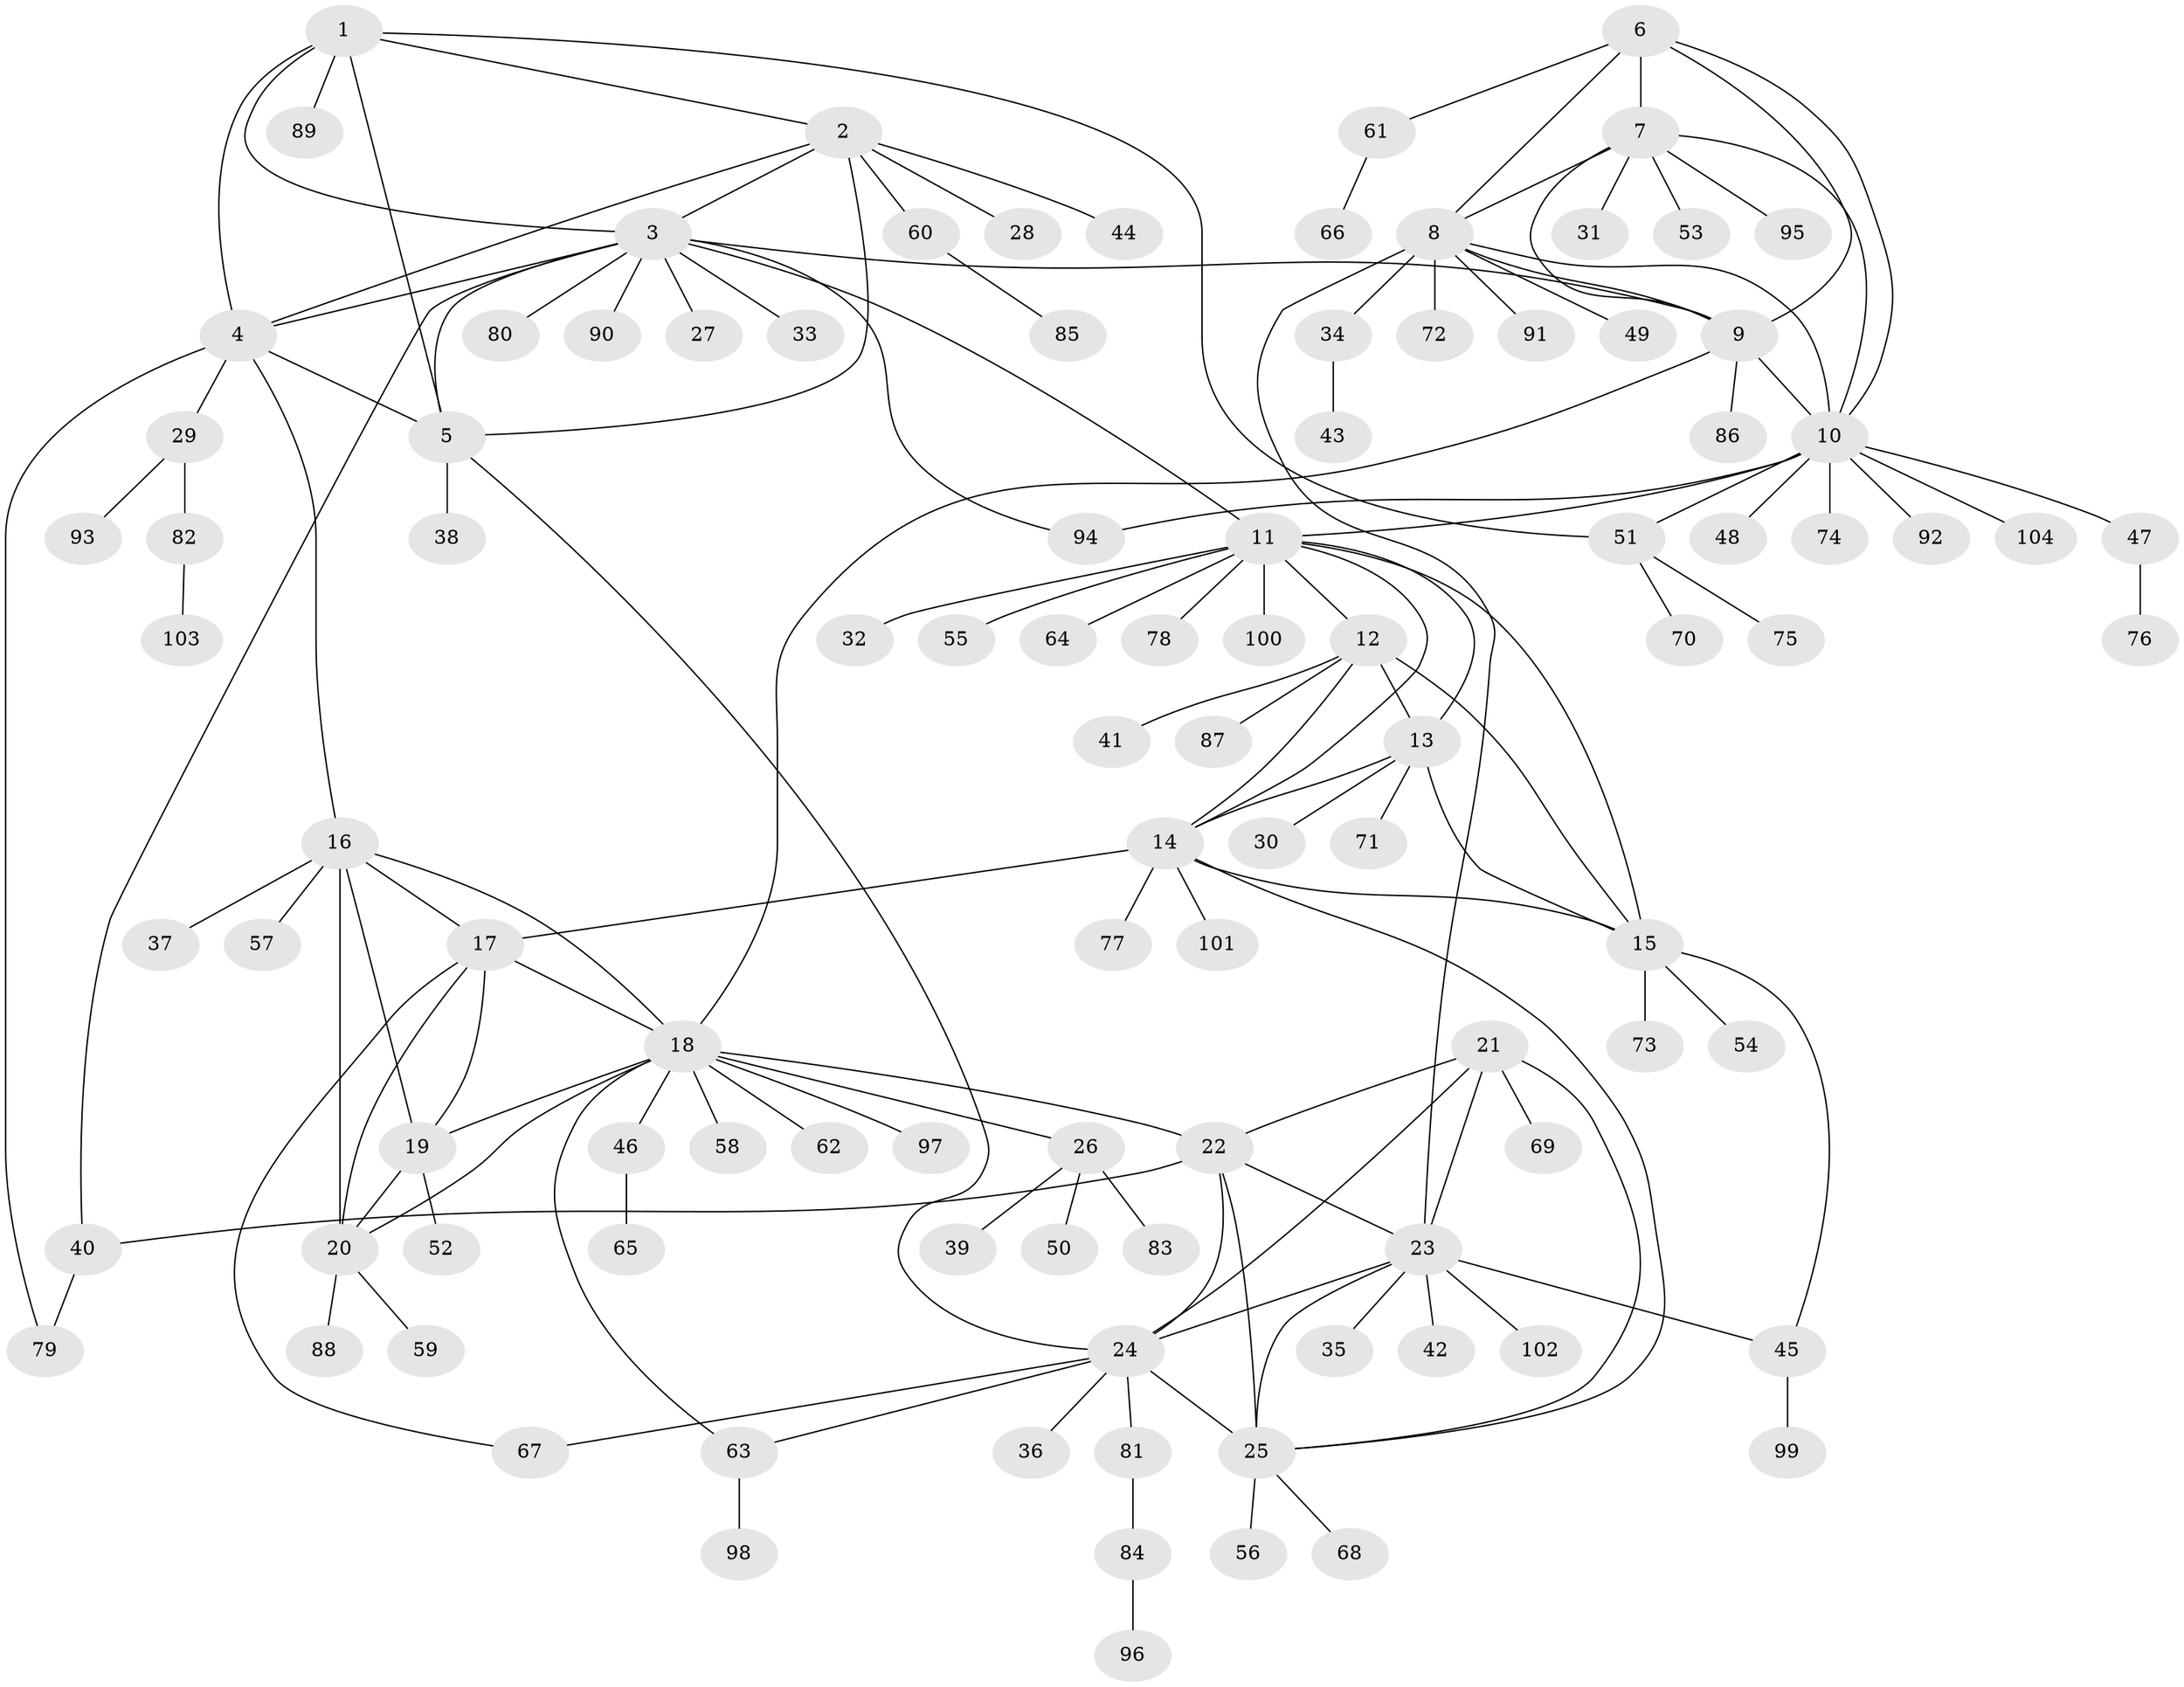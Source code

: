 // Generated by graph-tools (version 1.1) at 2025/26/03/09/25 03:26:37]
// undirected, 104 vertices, 146 edges
graph export_dot {
graph [start="1"]
  node [color=gray90,style=filled];
  1;
  2;
  3;
  4;
  5;
  6;
  7;
  8;
  9;
  10;
  11;
  12;
  13;
  14;
  15;
  16;
  17;
  18;
  19;
  20;
  21;
  22;
  23;
  24;
  25;
  26;
  27;
  28;
  29;
  30;
  31;
  32;
  33;
  34;
  35;
  36;
  37;
  38;
  39;
  40;
  41;
  42;
  43;
  44;
  45;
  46;
  47;
  48;
  49;
  50;
  51;
  52;
  53;
  54;
  55;
  56;
  57;
  58;
  59;
  60;
  61;
  62;
  63;
  64;
  65;
  66;
  67;
  68;
  69;
  70;
  71;
  72;
  73;
  74;
  75;
  76;
  77;
  78;
  79;
  80;
  81;
  82;
  83;
  84;
  85;
  86;
  87;
  88;
  89;
  90;
  91;
  92;
  93;
  94;
  95;
  96;
  97;
  98;
  99;
  100;
  101;
  102;
  103;
  104;
  1 -- 2;
  1 -- 3;
  1 -- 4;
  1 -- 5;
  1 -- 51;
  1 -- 89;
  2 -- 3;
  2 -- 4;
  2 -- 5;
  2 -- 28;
  2 -- 44;
  2 -- 60;
  3 -- 4;
  3 -- 5;
  3 -- 9;
  3 -- 11;
  3 -- 27;
  3 -- 33;
  3 -- 40;
  3 -- 80;
  3 -- 90;
  3 -- 94;
  4 -- 5;
  4 -- 16;
  4 -- 29;
  4 -- 79;
  5 -- 24;
  5 -- 38;
  6 -- 7;
  6 -- 8;
  6 -- 9;
  6 -- 10;
  6 -- 61;
  7 -- 8;
  7 -- 9;
  7 -- 10;
  7 -- 31;
  7 -- 53;
  7 -- 95;
  8 -- 9;
  8 -- 10;
  8 -- 23;
  8 -- 34;
  8 -- 49;
  8 -- 72;
  8 -- 91;
  9 -- 10;
  9 -- 18;
  9 -- 86;
  10 -- 11;
  10 -- 47;
  10 -- 48;
  10 -- 51;
  10 -- 74;
  10 -- 92;
  10 -- 94;
  10 -- 104;
  11 -- 12;
  11 -- 13;
  11 -- 14;
  11 -- 15;
  11 -- 32;
  11 -- 55;
  11 -- 64;
  11 -- 78;
  11 -- 100;
  12 -- 13;
  12 -- 14;
  12 -- 15;
  12 -- 41;
  12 -- 87;
  13 -- 14;
  13 -- 15;
  13 -- 30;
  13 -- 71;
  14 -- 15;
  14 -- 17;
  14 -- 25;
  14 -- 77;
  14 -- 101;
  15 -- 45;
  15 -- 54;
  15 -- 73;
  16 -- 17;
  16 -- 18;
  16 -- 19;
  16 -- 20;
  16 -- 37;
  16 -- 57;
  17 -- 18;
  17 -- 19;
  17 -- 20;
  17 -- 67;
  18 -- 19;
  18 -- 20;
  18 -- 22;
  18 -- 26;
  18 -- 46;
  18 -- 58;
  18 -- 62;
  18 -- 63;
  18 -- 97;
  19 -- 20;
  19 -- 52;
  20 -- 59;
  20 -- 88;
  21 -- 22;
  21 -- 23;
  21 -- 24;
  21 -- 25;
  21 -- 69;
  22 -- 23;
  22 -- 24;
  22 -- 25;
  22 -- 40;
  23 -- 24;
  23 -- 25;
  23 -- 35;
  23 -- 42;
  23 -- 45;
  23 -- 102;
  24 -- 25;
  24 -- 36;
  24 -- 63;
  24 -- 67;
  24 -- 81;
  25 -- 56;
  25 -- 68;
  26 -- 39;
  26 -- 50;
  26 -- 83;
  29 -- 82;
  29 -- 93;
  34 -- 43;
  40 -- 79;
  45 -- 99;
  46 -- 65;
  47 -- 76;
  51 -- 70;
  51 -- 75;
  60 -- 85;
  61 -- 66;
  63 -- 98;
  81 -- 84;
  82 -- 103;
  84 -- 96;
}
